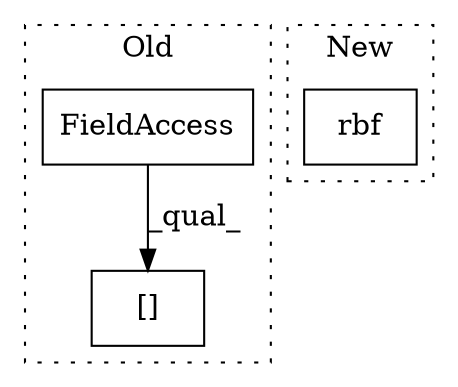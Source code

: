 digraph G {
subgraph cluster0 {
1 [label="[]" a="2" s="10150,10159" l="8,1" shape="box"];
3 [label="FieldAccess" a="22" s="10150" l="7" shape="box"];
label = "Old";
style="dotted";
}
subgraph cluster1 {
2 [label="rbf" a="32" s="10155,10160" l="4,1" shape="box"];
label = "New";
style="dotted";
}
3 -> 1 [label="_qual_"];
}